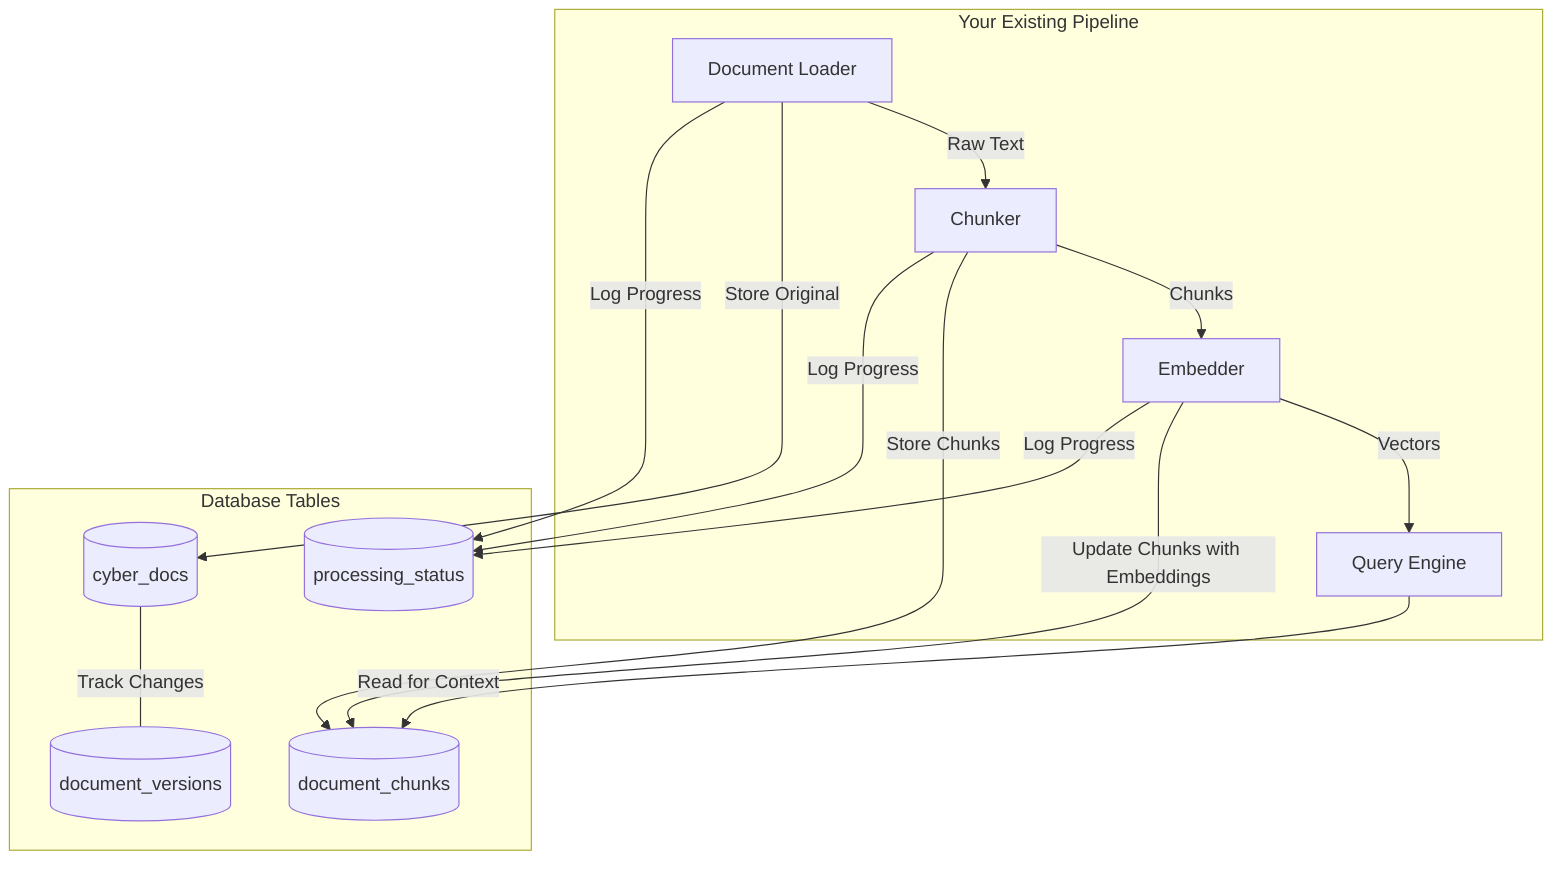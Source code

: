 graph TD
    subgraph "Your Existing Pipeline"
        A[Document Loader] -->|Raw Text| B[Chunker]
        B -->|Chunks| C[Embedder]
        C -->|Vectors| D[Query Engine]
    end

    subgraph "Database Tables"
        E[(cyber_docs)]
        F[(document_chunks)]
        G[(document_versions)]
        H[(processing_status)]
    end

    A -->|Store Original| E
    B -->|Store Chunks| F
    C -->|Update Chunks with Embeddings| F
    D -->|Read for Context| F
    E ---|Track Changes| G
    A & B & C -->|Log Progress| H